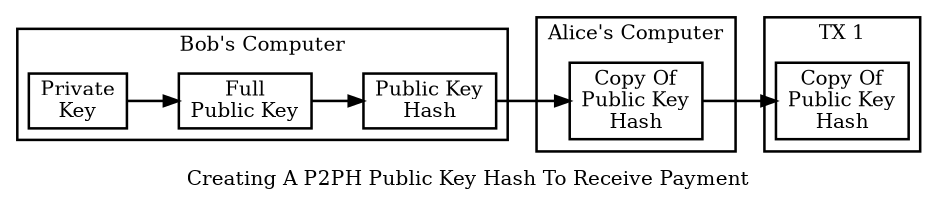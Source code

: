 digraph blockchain {

size=6.25;

//splines = "false";
rankdir=LR;
//ranksep=0.1;
//splines=ortho;

node [ shape = box, penwidth = 1.75 ];
edge [ penwidth = 1.75 ];
penwidth = 1.75;

subgraph cluster_bob {
    private_key [ label = "Private\nKey" ];
    full_public_key [ label = "Full\nPublic Key" ];
    pubkey_hash [ label = "Public Key\nHash" ];

    label = "Bob's Computer"
}

subgraph cluster_alice {
    spender_pubkey_hash [ label = "Copy Of\nPublic Key\nHash" ];

    label = "Alice's Computer"
}

subgraph cluster_tx1 {
    tx1_pubkey_hash [ label = "Copy Of\nPublic Key\nHash" ];

    label = "TX 1"
}


private_key -> full_public_key -> pubkey_hash -> spender_pubkey_hash -> tx1_pubkey_hash;




label = "Creating A P2PH Public Key Hash To Receive Payment"
}
